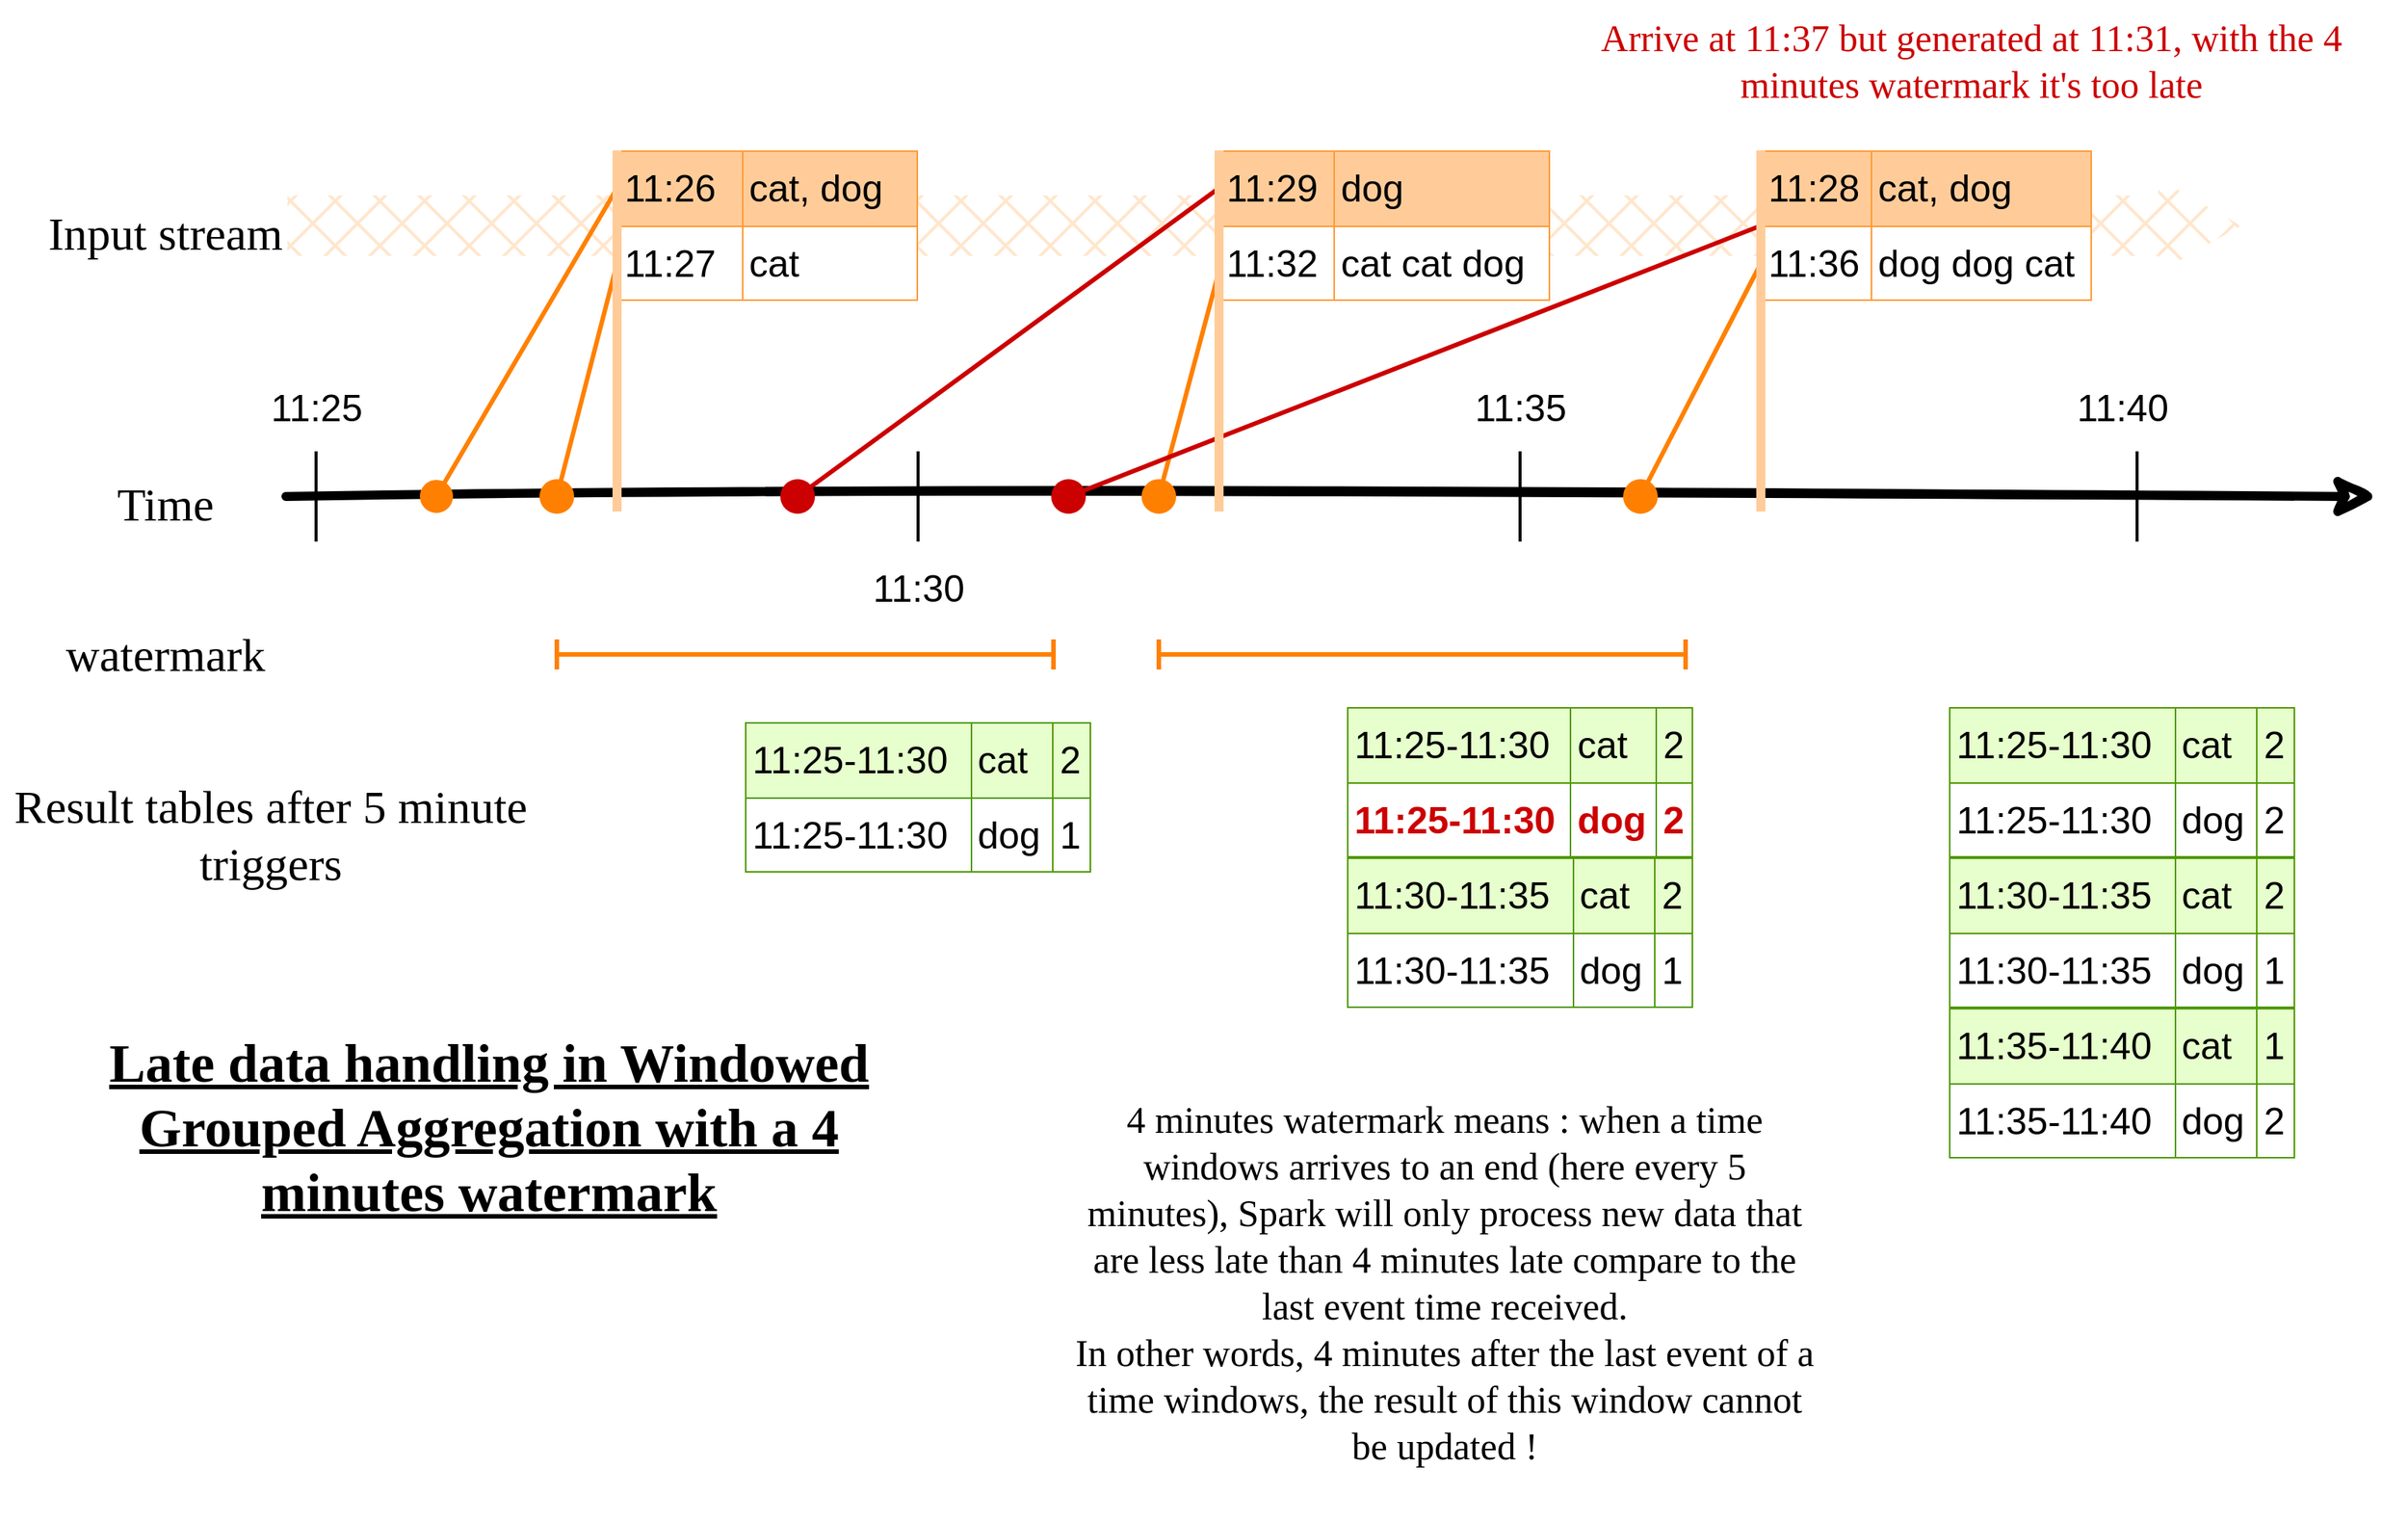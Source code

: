 <mxfile version="13.6.2" type="device"><diagram id="OK4fRtUJybcVafA0Imvn" name="Page-1"><mxGraphModel dx="2031" dy="2074" grid="1" gridSize="10" guides="1" tooltips="1" connect="1" arrows="1" fold="1" page="1" pageScale="1" pageWidth="1600" pageHeight="900" math="0" shadow="0" extFonts="Architects Daughter^https://fonts.googleapis.com/css?family=Architects+Daughter"><root><mxCell id="0"/><mxCell id="1" parent="0"/><mxCell id="0uO3m_2cr8zbPHywUkM2-1" value="" style="endArrow=classic;html=1;strokeWidth=6;sketch=1;startSize=13;endSize=14;targetPerimeterSpacing=1;" edge="1" parent="1"><mxGeometry width="50" height="50" relative="1" as="geometry"><mxPoint x="220" y="280" as="sourcePoint"/><mxPoint x="1610" y="280" as="targetPoint"/></mxGeometry></mxCell><mxCell id="0uO3m_2cr8zbPHywUkM2-2" value="" style="shape=flexArrow;endArrow=classic;html=1;strokeWidth=2;sketch=0;fillColor=#ffe6cc;strokeColor=none;width=39.31;endSize=17.628;fillStyle=cross-hatch;" edge="1" parent="1"><mxGeometry width="50" height="50" relative="1" as="geometry"><mxPoint x="220" y="100" as="sourcePoint"/><mxPoint x="1520" y="100" as="targetPoint"/></mxGeometry></mxCell><mxCell id="0uO3m_2cr8zbPHywUkM2-40" value="&lt;table width=&quot;100%&quot; cellpadding=&quot;4&quot; style=&quot;width: 100%; height: 100%; background-color: rgb(255, 255, 255); border: 1px solid rgb(255, 153, 51); border-collapse: collapse; font-size: 25px;&quot; border=&quot;1&quot;&gt;&lt;tbody style=&quot;font-size: 25px;&quot;&gt;&lt;tr style=&quot;font-size: 25px;&quot;&gt;&lt;td style=&quot;background-color: rgb(255, 204, 153); font-size: 25px;&quot;&gt;&lt;font style=&quot;font-size: 25px;&quot;&gt;11:26&lt;/font&gt;&lt;/td&gt;&lt;td style=&quot;background-color: rgb(255, 204, 153); font-size: 25px;&quot;&gt;&lt;font style=&quot;font-size: 25px;&quot;&gt;cat, dog&lt;/font&gt;&lt;/td&gt;&lt;/tr&gt;&lt;tr style=&quot;font-size: 25px;&quot;&gt;&lt;td style=&quot;font-size: 25px;&quot;&gt;&lt;font style=&quot;font-size: 25px;&quot;&gt;11:27&lt;/font&gt;&lt;/td&gt;&lt;td style=&quot;font-size: 25px;&quot;&gt;&lt;font style=&quot;font-size: 25px;&quot;&gt;cat&lt;/font&gt;&lt;/td&gt;&lt;/tr&gt;&lt;/tbody&gt;&lt;/table&gt;" style="text;html=1;fillColor=#fff2cc;overflow=fill;rounded=0;fontSize=25;noLabel=0;connectable=1;strokeOpacity=100;arcSize=13;shadow=0;sketch=0;glass=0;" vertex="1" parent="1"><mxGeometry x="440" y="50" width="200" height="100" as="geometry"/></mxCell><mxCell id="0uO3m_2cr8zbPHywUkM2-59" value="&lt;table width=&quot;100%&quot; cellpadding=&quot;4&quot; style=&quot;width: 100% ; height: 100% ; background-color: rgb(255 , 255 , 255) ; border: 1px solid rgb(255 , 153 , 51) ; border-collapse: collapse ; font-size: 25px&quot; border=&quot;1&quot;&gt;&lt;tbody style=&quot;font-size: 25px&quot;&gt;&lt;tr style=&quot;font-size: 25px&quot;&gt;&lt;td style=&quot;background-color: rgb(255 , 204 , 153) ; font-size: 25px&quot;&gt;&lt;font style=&quot;font-size: 25px&quot;&gt;11:29&lt;/font&gt;&lt;/td&gt;&lt;td style=&quot;background-color: rgb(255 , 204 , 153) ; font-size: 25px&quot;&gt;&lt;font style=&quot;font-size: 25px&quot;&gt;dog&lt;/font&gt;&lt;/td&gt;&lt;/tr&gt;&lt;tr style=&quot;font-size: 25px&quot;&gt;&lt;td style=&quot;font-size: 25px&quot;&gt;&lt;font style=&quot;font-size: 25px&quot;&gt;11:32&lt;br&gt;&lt;/font&gt;&lt;/td&gt;&lt;td style=&quot;font-size: 25px&quot;&gt;&lt;font style=&quot;font-size: 25px&quot;&gt;cat cat dog&lt;/font&gt;&lt;/td&gt;&lt;/tr&gt;&lt;/tbody&gt;&lt;/table&gt;" style="text;html=1;fillColor=#fff2cc;overflow=fill;rounded=0;fontSize=25;noLabel=0;connectable=1;strokeOpacity=100;arcSize=13;shadow=0;sketch=0;glass=0;" vertex="1" parent="1"><mxGeometry x="840" y="50" width="220" height="100" as="geometry"/></mxCell><mxCell id="0uO3m_2cr8zbPHywUkM2-61" value="&lt;table width=&quot;100%&quot; cellpadding=&quot;4&quot; style=&quot;width: 100% ; height: 100% ; background-color: rgb(255 , 255 , 255) ; border: 1px solid rgb(255 , 153 , 51) ; border-collapse: collapse ; font-size: 25px&quot; border=&quot;1&quot;&gt;&lt;tbody style=&quot;font-size: 25px&quot;&gt;&lt;tr style=&quot;font-size: 25px&quot;&gt;&lt;td style=&quot;background-color: rgb(255 , 204 , 153) ; font-size: 25px&quot;&gt;&lt;font style=&quot;font-size: 25px&quot;&gt;11:28&lt;/font&gt;&lt;/td&gt;&lt;td style=&quot;background-color: rgb(255 , 204 , 153) ; font-size: 25px&quot;&gt;&lt;font style=&quot;font-size: 25px&quot;&gt;cat, dog&lt;/font&gt;&lt;/td&gt;&lt;/tr&gt;&lt;tr style=&quot;font-size: 25px&quot;&gt;&lt;td style=&quot;font-size: 25px&quot;&gt;&lt;font style=&quot;font-size: 25px&quot;&gt;11:36&lt;/font&gt;&lt;/td&gt;&lt;td style=&quot;font-size: 25px&quot;&gt;dog dog cat&lt;/td&gt;&lt;/tr&gt;&lt;/tbody&gt;&lt;/table&gt;" style="text;html=1;fillColor=#fff2cc;overflow=fill;rounded=0;fontSize=25;noLabel=0;connectable=1;strokeOpacity=100;arcSize=13;shadow=0;sketch=0;glass=0;" vertex="1" parent="1"><mxGeometry x="1200" y="50" width="220" height="100" as="geometry"/></mxCell><mxCell id="0uO3m_2cr8zbPHywUkM2-62" value="" style="endArrow=none;html=1;strokeWidth=2;fontSize=25;fontColor=#000000;" edge="1" parent="1"><mxGeometry width="50" height="50" relative="1" as="geometry"><mxPoint x="240" y="310" as="sourcePoint"/><mxPoint x="240" y="250" as="targetPoint"/></mxGeometry></mxCell><mxCell id="0uO3m_2cr8zbPHywUkM2-64" value="" style="endArrow=none;html=1;strokeWidth=2;fontSize=25;fontColor=#000000;" edge="1" parent="1"><mxGeometry width="50" height="50" relative="1" as="geometry"><mxPoint x="640" y="310" as="sourcePoint"/><mxPoint x="640" y="250" as="targetPoint"/></mxGeometry></mxCell><mxCell id="0uO3m_2cr8zbPHywUkM2-66" value="" style="endArrow=none;html=1;strokeWidth=2;fontSize=25;fontColor=#000000;" edge="1" parent="1"><mxGeometry width="50" height="50" relative="1" as="geometry"><mxPoint x="1040" y="310" as="sourcePoint"/><mxPoint x="1040" y="250" as="targetPoint"/></mxGeometry></mxCell><mxCell id="0uO3m_2cr8zbPHywUkM2-68" value="11:25" style="text;html=1;align=center;verticalAlign=middle;resizable=0;points=[];autosize=1;fontSize=25;" vertex="1" parent="1"><mxGeometry x="200" y="200" width="80" height="40" as="geometry"/></mxCell><mxCell id="0uO3m_2cr8zbPHywUkM2-69" value="11:30" style="text;html=1;align=center;verticalAlign=middle;resizable=0;points=[];autosize=1;fontSize=25;" vertex="1" parent="1"><mxGeometry x="600" y="320" width="80" height="40" as="geometry"/></mxCell><mxCell id="0uO3m_2cr8zbPHywUkM2-70" value="11:35" style="text;html=1;align=center;verticalAlign=middle;resizable=0;points=[];autosize=1;fontSize=25;" vertex="1" parent="1"><mxGeometry x="1000" y="200" width="80" height="40" as="geometry"/></mxCell><mxCell id="0uO3m_2cr8zbPHywUkM2-71" value="" style="endArrow=none;html=1;strokeWidth=2;fontSize=25;fontColor=#000000;" edge="1" parent="1"><mxGeometry width="50" height="50" relative="1" as="geometry"><mxPoint x="1450.0" y="310" as="sourcePoint"/><mxPoint x="1450.0" y="250" as="targetPoint"/></mxGeometry></mxCell><mxCell id="0uO3m_2cr8zbPHywUkM2-72" value="11:40" style="text;html=1;align=center;verticalAlign=middle;resizable=0;points=[];autosize=1;fontSize=25;" vertex="1" parent="1"><mxGeometry x="1400" y="200" width="80" height="40" as="geometry"/></mxCell><mxCell id="0uO3m_2cr8zbPHywUkM2-73" value="" style="endArrow=none;html=1;strokeWidth=3;fontSize=25;fontColor=#000000;entryX=0;entryY=0.25;entryDx=0;entryDy=0;startArrow=oval;startFill=1;strokeColor=#FF8000;startSize=19;endSize=10;" edge="1" parent="1" target="0uO3m_2cr8zbPHywUkM2-40"><mxGeometry width="50" height="50" relative="1" as="geometry"><mxPoint x="320" y="280" as="sourcePoint"/><mxPoint x="120" y="-50" as="targetPoint"/></mxGeometry></mxCell><mxCell id="0uO3m_2cr8zbPHywUkM2-81" value="" style="endArrow=none;html=1;strokeWidth=3;fontSize=25;fontColor=#000000;entryX=0;entryY=0.75;entryDx=0;entryDy=0;startArrow=oval;startFill=1;strokeColor=#FF8000;startSize=20;" edge="1" parent="1" target="0uO3m_2cr8zbPHywUkM2-40"><mxGeometry width="50" height="50" relative="1" as="geometry"><mxPoint x="400" y="280" as="sourcePoint"/><mxPoint x="450" y="85" as="targetPoint"/></mxGeometry></mxCell><mxCell id="0uO3m_2cr8zbPHywUkM2-82" value="" style="endArrow=none;html=1;strokeWidth=3;fontSize=25;fontColor=#000000;entryX=0;entryY=0.25;entryDx=0;entryDy=0;startArrow=oval;startFill=1;startSize=20;strokeColor=#CC0000;" edge="1" parent="1" target="0uO3m_2cr8zbPHywUkM2-59"><mxGeometry width="50" height="50" relative="1" as="geometry"><mxPoint x="560" y="280" as="sourcePoint"/><mxPoint x="450" y="135" as="targetPoint"/></mxGeometry></mxCell><mxCell id="0uO3m_2cr8zbPHywUkM2-83" value="" style="endArrow=none;html=1;strokeWidth=3;fontSize=25;fontColor=#000000;startArrow=oval;startFill=1;strokeColor=#FF8000;startSize=20;" edge="1" parent="1"><mxGeometry width="50" height="50" relative="1" as="geometry"><mxPoint x="800" y="280" as="sourcePoint"/><mxPoint x="840" y="130" as="targetPoint"/></mxGeometry></mxCell><mxCell id="0uO3m_2cr8zbPHywUkM2-84" value="" style="endArrow=none;html=1;strokeWidth=3;fontSize=25;fontColor=#000000;entryX=0;entryY=0.5;entryDx=0;entryDy=0;startArrow=oval;startFill=1;startSize=20;strokeColor=#CC0000;" edge="1" parent="1" target="0uO3m_2cr8zbPHywUkM2-61"><mxGeometry width="50" height="50" relative="1" as="geometry"><mxPoint x="740" y="280" as="sourcePoint"/><mxPoint x="880" y="85" as="targetPoint"/></mxGeometry></mxCell><mxCell id="0uO3m_2cr8zbPHywUkM2-85" value="" style="endArrow=none;html=1;strokeWidth=3;fontSize=25;fontColor=#000000;entryX=0;entryY=0.75;entryDx=0;entryDy=0;startArrow=oval;startFill=1;strokeColor=#FF8000;startSize=20;" edge="1" parent="1" target="0uO3m_2cr8zbPHywUkM2-61"><mxGeometry width="50" height="50" relative="1" as="geometry"><mxPoint x="1120" y="280" as="sourcePoint"/><mxPoint x="890" y="95" as="targetPoint"/></mxGeometry></mxCell><mxCell id="0uO3m_2cr8zbPHywUkM2-86" value="&lt;table width=&quot;100%&quot; cellpadding=&quot;4&quot; style=&quot;width: 100% ; height: 100% ; background-color: rgb(230 , 255 , 204) ; border: 1px solid rgb(77 , 153 , 0) ; border-collapse: collapse ; font-size: 25px&quot; border=&quot;1&quot;&gt;&lt;tbody style=&quot;font-size: 25px&quot;&gt;&lt;tr style=&quot;font-size: 25px&quot;&gt;&lt;td style=&quot;font-size: 25px&quot;&gt;&lt;font style=&quot;font-size: 25px&quot;&gt;11:25-11:30&lt;/font&gt;&lt;/td&gt;&lt;td style=&quot;font-size: 25px&quot;&gt;&lt;font style=&quot;font-size: 25px&quot;&gt;cat&lt;/font&gt;&lt;/td&gt;&lt;td&gt;2&lt;/td&gt;&lt;/tr&gt;&lt;tr style=&quot;font-size: 25px&quot;&gt;&lt;td style=&quot;font-size: 25px ; background-color: rgb(255 , 255 , 255)&quot;&gt;&lt;span&gt;11:25-11:30&lt;/span&gt;&lt;br&gt;&lt;/td&gt;&lt;td style=&quot;font-size: 25px ; background-color: rgb(255 , 255 , 255)&quot;&gt;dog&lt;/td&gt;&lt;td style=&quot;background-color: rgb(255 , 255 , 255)&quot;&gt;1&lt;/td&gt;&lt;/tr&gt;&lt;/tbody&gt;&lt;/table&gt;" style="text;html=1;fillColor=#fff2cc;overflow=fill;rounded=0;fontSize=25;noLabel=0;connectable=1;strokeOpacity=100;arcSize=13;shadow=0;sketch=0;glass=0;" vertex="1" parent="1"><mxGeometry x="525" y="430" width="230" height="100" as="geometry"/></mxCell><mxCell id="0uO3m_2cr8zbPHywUkM2-88" value="&lt;table width=&quot;100%&quot; cellpadding=&quot;4&quot; style=&quot;width: 100% ; height: 100% ; background-color: rgb(230 , 255 , 204) ; border: 1px solid rgb(77 , 153 , 0) ; border-collapse: collapse ; font-size: 25px&quot; border=&quot;1&quot;&gt;&lt;tbody style=&quot;font-size: 25px&quot;&gt;&lt;tr style=&quot;font-size: 25px&quot;&gt;&lt;td style=&quot;font-size: 25px&quot;&gt;&lt;font style=&quot;font-size: 25px&quot;&gt;11:25-11:30&lt;/font&gt;&lt;/td&gt;&lt;td style=&quot;font-size: 25px&quot;&gt;&lt;font style=&quot;font-size: 25px&quot;&gt;cat&lt;/font&gt;&lt;/td&gt;&lt;td&gt;2&lt;/td&gt;&lt;/tr&gt;&lt;tr style=&quot;font-size: 25px&quot;&gt;&lt;td style=&quot;font-size: 25px ; background-color: rgb(255 , 255 , 255)&quot;&gt;&lt;font color=&quot;#cc0000&quot;&gt;&lt;b&gt;&lt;span&gt;11:25-11:30&lt;/span&gt;&lt;br&gt;&lt;/b&gt;&lt;/font&gt;&lt;/td&gt;&lt;td style=&quot;font-size: 25px ; background-color: rgb(255 , 255 , 255)&quot;&gt;&lt;font color=&quot;#cc0000&quot;&gt;&lt;b&gt;dog&lt;/b&gt;&lt;/font&gt;&lt;/td&gt;&lt;td style=&quot;background-color: rgb(255 , 255 , 255)&quot;&gt;&lt;font color=&quot;#cc0000&quot;&gt;&lt;b&gt;2&lt;/b&gt;&lt;/font&gt;&lt;/td&gt;&lt;/tr&gt;&lt;/tbody&gt;&lt;/table&gt;" style="text;html=1;fillColor=#fff2cc;overflow=fill;rounded=0;fontSize=25;noLabel=0;connectable=1;strokeOpacity=100;arcSize=13;shadow=0;sketch=0;glass=0;" vertex="1" parent="1"><mxGeometry x="925" y="420" width="230" height="100" as="geometry"/></mxCell><mxCell id="0uO3m_2cr8zbPHywUkM2-89" value="&lt;table width=&quot;100%&quot; cellpadding=&quot;4&quot; style=&quot;width: 100% ; height: 100% ; background-color: rgb(230 , 255 , 204) ; border: 1px solid rgb(77 , 153 , 0) ; border-collapse: collapse ; font-size: 25px&quot; border=&quot;1&quot;&gt;&lt;tbody style=&quot;font-size: 25px&quot;&gt;&lt;tr style=&quot;font-size: 25px&quot;&gt;&lt;td style=&quot;font-size: 25px&quot;&gt;&lt;font style=&quot;font-size: 25px&quot;&gt;11:30-11:35&lt;/font&gt;&lt;/td&gt;&lt;td style=&quot;font-size: 25px&quot;&gt;&lt;font style=&quot;font-size: 25px&quot;&gt;cat&lt;/font&gt;&lt;/td&gt;&lt;td&gt;2&lt;/td&gt;&lt;/tr&gt;&lt;tr style=&quot;font-size: 25px&quot;&gt;&lt;td style=&quot;font-size: 25px ; background-color: rgb(255 , 255 , 255)&quot;&gt;&lt;span&gt;11:30-11:35&lt;/span&gt;&lt;br&gt;&lt;/td&gt;&lt;td style=&quot;font-size: 25px ; background-color: rgb(255 , 255 , 255)&quot;&gt;dog&lt;/td&gt;&lt;td style=&quot;background-color: rgb(255 , 255 , 255)&quot;&gt;1&lt;/td&gt;&lt;/tr&gt;&lt;/tbody&gt;&lt;/table&gt;" style="text;html=1;fillColor=#fff2cc;overflow=fill;rounded=0;fontSize=25;noLabel=0;connectable=1;strokeOpacity=100;arcSize=13;shadow=0;sketch=0;glass=0;" vertex="1" parent="1"><mxGeometry x="925" y="520" width="230" height="100" as="geometry"/></mxCell><mxCell id="0uO3m_2cr8zbPHywUkM2-90" value="&lt;table width=&quot;100%&quot; cellpadding=&quot;4&quot; style=&quot;width: 100% ; height: 100% ; background-color: rgb(230 , 255 , 204) ; border: 1px solid rgb(77 , 153 , 0) ; border-collapse: collapse ; font-size: 25px&quot; border=&quot;1&quot;&gt;&lt;tbody style=&quot;font-size: 25px&quot;&gt;&lt;tr style=&quot;font-size: 25px&quot;&gt;&lt;td style=&quot;font-size: 25px&quot;&gt;&lt;font style=&quot;font-size: 25px&quot;&gt;11:25-11:30&lt;/font&gt;&lt;/td&gt;&lt;td style=&quot;font-size: 25px&quot;&gt;&lt;font style=&quot;font-size: 25px&quot;&gt;cat&lt;/font&gt;&lt;/td&gt;&lt;td&gt;2&lt;/td&gt;&lt;/tr&gt;&lt;tr style=&quot;font-size: 25px&quot;&gt;&lt;td style=&quot;font-size: 25px ; background-color: rgb(255 , 255 , 255)&quot;&gt;&lt;span&gt;11:25-11:30&lt;/span&gt;&lt;br&gt;&lt;/td&gt;&lt;td style=&quot;font-size: 25px ; background-color: rgb(255 , 255 , 255)&quot;&gt;dog&lt;/td&gt;&lt;td style=&quot;background-color: rgb(255 , 255 , 255)&quot;&gt;2&lt;/td&gt;&lt;/tr&gt;&lt;/tbody&gt;&lt;/table&gt;" style="text;html=1;fillColor=#fff2cc;overflow=fill;rounded=0;fontSize=25;noLabel=0;connectable=1;strokeOpacity=100;arcSize=13;shadow=0;sketch=0;glass=0;" vertex="1" parent="1"><mxGeometry x="1325" y="420" width="230" height="100" as="geometry"/></mxCell><mxCell id="0uO3m_2cr8zbPHywUkM2-91" value="&lt;table width=&quot;100%&quot; cellpadding=&quot;4&quot; style=&quot;width: 100% ; height: 100% ; background-color: rgb(230 , 255 , 204) ; border: 1px solid rgb(77 , 153 , 0) ; border-collapse: collapse ; font-size: 25px&quot; border=&quot;1&quot;&gt;&lt;tbody style=&quot;font-size: 25px&quot;&gt;&lt;tr style=&quot;font-size: 25px&quot;&gt;&lt;td style=&quot;font-size: 25px&quot;&gt;&lt;font style=&quot;font-size: 25px&quot;&gt;11:30-11:35&lt;/font&gt;&lt;/td&gt;&lt;td style=&quot;font-size: 25px&quot;&gt;&lt;font style=&quot;font-size: 25px&quot;&gt;cat&lt;/font&gt;&lt;/td&gt;&lt;td&gt;2&lt;/td&gt;&lt;/tr&gt;&lt;tr style=&quot;font-size: 25px&quot;&gt;&lt;td style=&quot;font-size: 25px ; background-color: rgb(255 , 255 , 255)&quot;&gt;11:30-11:35&lt;br&gt;&lt;/td&gt;&lt;td style=&quot;font-size: 25px ; background-color: rgb(255 , 255 , 255)&quot;&gt;dog&lt;/td&gt;&lt;td style=&quot;background-color: rgb(255 , 255 , 255)&quot;&gt;1&lt;/td&gt;&lt;/tr&gt;&lt;/tbody&gt;&lt;/table&gt;" style="text;html=1;fillColor=#fff2cc;overflow=fill;rounded=0;fontSize=25;noLabel=0;connectable=1;strokeOpacity=100;arcSize=13;shadow=0;sketch=0;glass=0;" vertex="1" parent="1"><mxGeometry x="1325" y="520" width="230" height="100" as="geometry"/></mxCell><mxCell id="0uO3m_2cr8zbPHywUkM2-92" value="&lt;table width=&quot;100%&quot; cellpadding=&quot;4&quot; style=&quot;width: 100% ; height: 100% ; background-color: rgb(230 , 255 , 204) ; border: 1px solid rgb(77 , 153 , 0) ; border-collapse: collapse ; font-size: 25px&quot; border=&quot;1&quot;&gt;&lt;tbody style=&quot;font-size: 25px&quot;&gt;&lt;tr style=&quot;font-size: 25px&quot;&gt;&lt;td style=&quot;font-size: 25px&quot;&gt;&lt;font style=&quot;font-size: 25px&quot;&gt;11:35-11:40&lt;/font&gt;&lt;/td&gt;&lt;td style=&quot;font-size: 25px&quot;&gt;&lt;font style=&quot;font-size: 25px&quot;&gt;cat&lt;/font&gt;&lt;/td&gt;&lt;td&gt;1&lt;/td&gt;&lt;/tr&gt;&lt;tr style=&quot;font-size: 25px&quot;&gt;&lt;td style=&quot;font-size: 25px ; background-color: rgb(255 , 255 , 255)&quot;&gt;&lt;span&gt;11:35-11:40&lt;/span&gt;&lt;br&gt;&lt;/td&gt;&lt;td style=&quot;font-size: 25px ; background-color: rgb(255 , 255 , 255)&quot;&gt;dog&lt;/td&gt;&lt;td style=&quot;background-color: rgb(255 , 255 , 255)&quot;&gt;2&lt;/td&gt;&lt;/tr&gt;&lt;/tbody&gt;&lt;/table&gt;" style="text;html=1;fillColor=#fff2cc;overflow=fill;rounded=0;fontSize=25;noLabel=0;connectable=1;strokeOpacity=100;arcSize=13;shadow=0;sketch=0;glass=0;" vertex="1" parent="1"><mxGeometry x="1325" y="620" width="230" height="100" as="geometry"/></mxCell><mxCell id="0uO3m_2cr8zbPHywUkM2-93" value="&lt;font face=&quot;Architects Daughter&quot; style=&quot;font-size: 31px&quot;&gt;Result tables after 5 minute triggers&lt;/font&gt;" style="text;html=1;strokeColor=none;fillColor=none;align=center;verticalAlign=middle;whiteSpace=wrap;rounded=0;shadow=0;glass=0;sketch=0;fontSize=25;" vertex="1" parent="1"><mxGeometry x="30" y="450" width="360" height="110" as="geometry"/></mxCell><mxCell id="0uO3m_2cr8zbPHywUkM2-94" value="&lt;font face=&quot;Architects Daughter&quot; style=&quot;font-size: 31px&quot;&gt;Time&lt;/font&gt;" style="text;html=1;strokeColor=none;fillColor=none;align=center;verticalAlign=middle;whiteSpace=wrap;rounded=0;shadow=0;glass=0;sketch=0;fontSize=25;" vertex="1" parent="1"><mxGeometry x="60" y="250" width="160" height="70" as="geometry"/></mxCell><mxCell id="0uO3m_2cr8zbPHywUkM2-95" value="&lt;font face=&quot;Architects Daughter&quot; style=&quot;font-size: 31px&quot;&gt;Input stream&lt;/font&gt;" style="text;html=1;strokeColor=none;fillColor=none;align=center;verticalAlign=middle;whiteSpace=wrap;rounded=0;shadow=0;glass=0;sketch=0;fontSize=25;" vertex="1" parent="1"><mxGeometry x="60" y="70" width="160" height="70" as="geometry"/></mxCell><mxCell id="0uO3m_2cr8zbPHywUkM2-96" value="&lt;font face=&quot;Architects Daughter&quot; size=&quot;1&quot;&gt;&lt;b&gt;&lt;u style=&quot;font-size: 36px&quot;&gt;Late data handling in Windowed Grouped Aggregation with a 4 minutes watermark&lt;/u&gt;&lt;/b&gt;&lt;/font&gt;" style="text;html=1;strokeColor=none;fillColor=none;align=center;verticalAlign=middle;whiteSpace=wrap;rounded=0;shadow=0;glass=0;sketch=0;fontSize=25;" vertex="1" parent="1"><mxGeometry x="60" y="650" width="590" height="100" as="geometry"/></mxCell><mxCell id="0uO3m_2cr8zbPHywUkM2-98" value="&lt;font face=&quot;Architects Daughter&quot; color=&quot;#cc0000&quot;&gt;Arrive at 11:37 but generated at 11:31, with the 4 minutes watermark it's too late&lt;/font&gt;" style="text;html=1;strokeColor=none;fillColor=none;align=center;verticalAlign=middle;whiteSpace=wrap;rounded=0;shadow=0;glass=0;sketch=0;fontSize=25;" vertex="1" parent="1"><mxGeometry x="1080" y="-50" width="520" height="80" as="geometry"/></mxCell><mxCell id="0uO3m_2cr8zbPHywUkM2-99" value="&lt;div&gt;&lt;font face=&quot;Architects Daughter&quot;&gt;4 minutes watermark means : when a time windows arrives to an end (here every 5 minutes), Spark will only process new data that are less late than 4 minutes late compare to the last event time received.&lt;/font&gt;&lt;/div&gt;&lt;div&gt;&lt;font face=&quot;Architects Daughter&quot;&gt;In other words, 4 minutes after the last event of a time windows, the result of this window cannot be updated !&lt;/font&gt;&lt;/div&gt;&lt;div&gt;&lt;br&gt;&lt;/div&gt;" style="text;html=1;strokeColor=none;fillColor=none;align=center;verticalAlign=middle;whiteSpace=wrap;rounded=0;shadow=0;glass=0;sketch=0;fontSize=25;" vertex="1" parent="1"><mxGeometry x="740" y="674" width="500" height="286" as="geometry"/></mxCell><mxCell id="0uO3m_2cr8zbPHywUkM2-101" value="" style="shape=crossbar;whiteSpace=wrap;html=1;rounded=1;shadow=0;glass=0;sketch=0;strokeColor=#FF8000;strokeWidth=3;fillColor=#fff2cc;gradientColor=none;fontSize=25;align=left;" vertex="1" parent="1"><mxGeometry x="400" y="375" width="330" height="20" as="geometry"/></mxCell><mxCell id="0uO3m_2cr8zbPHywUkM2-107" value="" style="endArrow=none;html=1;strokeWidth=6;fontSize=25;fontColor=#000000;fillColor=#ffe6cc;strokeColor=#FFCC99;" edge="1" parent="1"><mxGeometry width="50" height="50" relative="1" as="geometry"><mxPoint x="440" y="290" as="sourcePoint"/><mxPoint x="440" y="50" as="targetPoint"/></mxGeometry></mxCell><mxCell id="0uO3m_2cr8zbPHywUkM2-108" value="" style="endArrow=none;html=1;strokeWidth=6;fontSize=25;fontColor=#000000;fillColor=#ffe6cc;strokeColor=#FFCC99;" edge="1" parent="1"><mxGeometry width="50" height="50" relative="1" as="geometry"><mxPoint x="840" y="290" as="sourcePoint"/><mxPoint x="840" y="50" as="targetPoint"/></mxGeometry></mxCell><mxCell id="0uO3m_2cr8zbPHywUkM2-109" value="" style="endArrow=none;html=1;strokeWidth=6;fontSize=25;fontColor=#000000;fillColor=#ffe6cc;strokeColor=#FFCC99;" edge="1" parent="1"><mxGeometry width="50" height="50" relative="1" as="geometry"><mxPoint x="1200" y="290" as="sourcePoint"/><mxPoint x="1200" y="50" as="targetPoint"/></mxGeometry></mxCell><mxCell id="0uO3m_2cr8zbPHywUkM2-112" value="" style="shape=crossbar;whiteSpace=wrap;html=1;rounded=1;shadow=0;glass=0;sketch=0;strokeColor=#FF8000;strokeWidth=3;fillColor=#fff2cc;gradientColor=none;fontSize=25;align=left;" vertex="1" parent="1"><mxGeometry x="800" y="375" width="350" height="20" as="geometry"/></mxCell><mxCell id="0uO3m_2cr8zbPHywUkM2-113" value="&lt;font face=&quot;Architects Daughter&quot; style=&quot;font-size: 31px&quot;&gt;watermark&lt;/font&gt;" style="text;html=1;strokeColor=none;fillColor=none;align=center;verticalAlign=middle;whiteSpace=wrap;rounded=0;shadow=0;glass=0;sketch=0;fontSize=25;" vertex="1" parent="1"><mxGeometry x="60" y="350" width="160" height="70" as="geometry"/></mxCell></root></mxGraphModel></diagram></mxfile>
